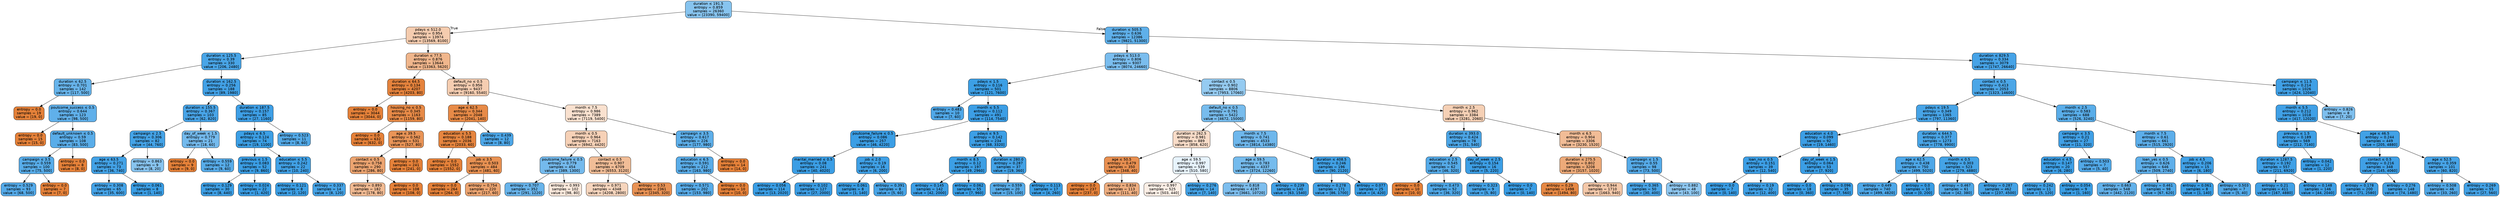 digraph Tree {
node [shape=box, style="filled, rounded", color="black", fontname="helvetica"] ;
edge [fontname="helvetica"] ;
0 [label=<duration &le; 191.5<br/>entropy = 0.859<br/>samples = 26360<br/>value = [23390, 59400]>, fillcolor="#87c4ef"] ;
1 [label=<pdays &le; 512.0<br/>entropy = 0.954<br/>samples = 13974<br/>value = [13569, 8100]>, fillcolor="#f5ccaf"] ;
0 -> 1 [labeldistance=2.5, labelangle=45, headlabel="True"] ;
2 [label=<duration &le; 125.5<br/>entropy = 0.39<br/>samples = 330<br/>value = [206, 2480]>, fillcolor="#49a5e7"] ;
1 -> 2 ;
3 [label=<duration &le; 62.5<br/>entropy = 0.701<br/>samples = 142<br/>value = [117, 500]>, fillcolor="#67b4eb"] ;
2 -> 3 ;
4 [label=<entropy = 0.0<br/>samples = 19<br/>value = [19, 0]>, fillcolor="#e58139"] ;
3 -> 4 ;
5 [label=<poutcome_success &le; 0.5<br/>entropy = 0.644<br/>samples = 123<br/>value = [98, 500]>, fillcolor="#60b0ea"] ;
3 -> 5 ;
6 [label=<entropy = 0.0<br/>samples = 15<br/>value = [15, 0]>, fillcolor="#e58139"] ;
5 -> 6 ;
7 [label=<default_unknown &le; 0.5<br/>entropy = 0.59<br/>samples = 108<br/>value = [83, 500]>, fillcolor="#5aade9"] ;
5 -> 7 ;
8 [label=<campaign &le; 3.5<br/>entropy = 0.559<br/>samples = 100<br/>value = [75, 500]>, fillcolor="#57ace9"] ;
7 -> 8 ;
9 [label=<entropy = 0.529<br/>samples = 93<br/>value = [68, 500]>, fillcolor="#54aae9"] ;
8 -> 9 ;
10 [label=<entropy = 0.0<br/>samples = 7<br/>value = [7, 0]>, fillcolor="#e58139"] ;
8 -> 10 ;
11 [label=<entropy = 0.0<br/>samples = 8<br/>value = [8, 0]>, fillcolor="#e58139"] ;
7 -> 11 ;
12 [label=<duration &le; 162.5<br/>entropy = 0.256<br/>samples = 188<br/>value = [89, 1980]>, fillcolor="#42a1e6"] ;
2 -> 12 ;
13 [label=<duration &le; 155.5<br/>entropy = 0.367<br/>samples = 103<br/>value = [62, 820]>, fillcolor="#48a4e7"] ;
12 -> 13 ;
14 [label=<campaign &le; 2.5<br/>entropy = 0.306<br/>samples = 82<br/>value = [44, 760]>, fillcolor="#44a3e7"] ;
13 -> 14 ;
15 [label=<age &le; 63.5<br/>entropy = 0.271<br/>samples = 73<br/>value = [36, 740]>, fillcolor="#43a2e6"] ;
14 -> 15 ;
16 [label=<entropy = 0.308<br/>samples = 65<br/>value = [35, 600]>, fillcolor="#45a3e7"] ;
15 -> 16 ;
17 [label=<entropy = 0.061<br/>samples = 8<br/>value = [1, 140]>, fillcolor="#3a9ee5"] ;
15 -> 17 ;
18 [label=<entropy = 0.863<br/>samples = 9<br/>value = [8, 20]>, fillcolor="#88c4ef"] ;
14 -> 18 ;
19 [label=<day_of_week &le; 1.5<br/>entropy = 0.779<br/>samples = 21<br/>value = [18, 60]>, fillcolor="#74baed"] ;
13 -> 19 ;
20 [label=<entropy = 0.0<br/>samples = 9<br/>value = [9, 0]>, fillcolor="#e58139"] ;
19 -> 20 ;
21 [label=<entropy = 0.559<br/>samples = 12<br/>value = [9, 60]>, fillcolor="#57ace9"] ;
19 -> 21 ;
22 [label=<duration &le; 187.5<br/>entropy = 0.157<br/>samples = 85<br/>value = [27, 1160]>, fillcolor="#3e9fe6"] ;
12 -> 22 ;
23 [label=<pdays &le; 6.5<br/>entropy = 0.124<br/>samples = 74<br/>value = [19, 1100]>, fillcolor="#3c9fe5"] ;
22 -> 23 ;
24 [label=<previous &le; 1.5<br/>entropy = 0.083<br/>samples = 52<br/>value = [9, 860]>, fillcolor="#3b9ee5"] ;
23 -> 24 ;
25 [label=<entropy = 0.129<br/>samples = 30<br/>value = [8, 440]>, fillcolor="#3d9fe5"] ;
24 -> 25 ;
26 [label=<entropy = 0.024<br/>samples = 22<br/>value = [1, 420]>, fillcolor="#399de5"] ;
24 -> 26 ;
27 [label=<education &le; 5.5<br/>entropy = 0.242<br/>samples = 22<br/>value = [10, 240]>, fillcolor="#41a1e6"] ;
23 -> 27 ;
28 [label=<entropy = 0.121<br/>samples = 8<br/>value = [2, 120]>, fillcolor="#3c9fe5"] ;
27 -> 28 ;
29 [label=<entropy = 0.337<br/>samples = 14<br/>value = [8, 120]>, fillcolor="#46a4e7"] ;
27 -> 29 ;
30 [label=<entropy = 0.523<br/>samples = 11<br/>value = [8, 60]>, fillcolor="#53aae8"] ;
22 -> 30 ;
31 [label=<duration &le; 77.5<br/>entropy = 0.876<br/>samples = 13644<br/>value = [13363, 5620]>, fillcolor="#f0b68c"] ;
1 -> 31 ;
32 [label=<duration &le; 64.5<br/>entropy = 0.134<br/>samples = 4207<br/>value = [4203, 80]>, fillcolor="#e5833d"] ;
31 -> 32 ;
33 [label=<entropy = 0.0<br/>samples = 3044<br/>value = [3044, 0]>, fillcolor="#e58139"] ;
32 -> 33 ;
34 [label=<housing_no &le; 0.5<br/>entropy = 0.345<br/>samples = 1163<br/>value = [1159, 80]>, fillcolor="#e78a47"] ;
32 -> 34 ;
35 [label=<entropy = 0.0<br/>samples = 632<br/>value = [632, 0]>, fillcolor="#e58139"] ;
34 -> 35 ;
36 [label=<age &le; 39.5<br/>entropy = 0.562<br/>samples = 531<br/>value = [527, 80]>, fillcolor="#e99457"] ;
34 -> 36 ;
37 [label=<contact &le; 0.5<br/>entropy = 0.758<br/>samples = 290<br/>value = [286, 80]>, fillcolor="#eca470"] ;
36 -> 37 ;
38 [label=<entropy = 0.893<br/>samples = 182<br/>value = [178, 80]>, fillcolor="#f1ba92"] ;
37 -> 38 ;
39 [label=<entropy = 0.0<br/>samples = 108<br/>value = [108, 0]>, fillcolor="#e58139"] ;
37 -> 39 ;
40 [label=<entropy = 0.0<br/>samples = 241<br/>value = [241, 0]>, fillcolor="#e58139"] ;
36 -> 40 ;
41 [label=<default_no &le; 0.5<br/>entropy = 0.956<br/>samples = 9437<br/>value = [9160, 5540]>, fillcolor="#f5cdb1"] ;
31 -> 41 ;
42 [label=<age &le; 62.5<br/>entropy = 0.344<br/>samples = 2048<br/>value = [2041, 140]>, fillcolor="#e78a47"] ;
41 -> 42 ;
43 [label=<education &le; 5.5<br/>entropy = 0.188<br/>samples = 2036<br/>value = [2033, 60]>, fillcolor="#e6853f"] ;
42 -> 43 ;
44 [label=<entropy = 0.0<br/>samples = 1552<br/>value = [1552, 0]>, fillcolor="#e58139"] ;
43 -> 44 ;
45 [label=<job &le; 3.5<br/>entropy = 0.503<br/>samples = 484<br/>value = [481, 60]>, fillcolor="#e89152"] ;
43 -> 45 ;
46 [label=<entropy = 0.0<br/>samples = 264<br/>value = [264, 0]>, fillcolor="#e58139"] ;
45 -> 46 ;
47 [label=<entropy = 0.754<br/>samples = 220<br/>value = [217, 60]>, fillcolor="#eca470"] ;
45 -> 47 ;
48 [label=<entropy = 0.439<br/>samples = 12<br/>value = [8, 80]>, fillcolor="#4da7e8"] ;
42 -> 48 ;
49 [label=<month &le; 7.5<br/>entropy = 0.986<br/>samples = 7389<br/>value = [7119, 5400]>, fillcolor="#f9e1cf"] ;
41 -> 49 ;
50 [label=<month &le; 0.5<br/>entropy = 0.964<br/>samples = 7163<br/>value = [6942, 4420]>, fillcolor="#f6d1b7"] ;
49 -> 50 ;
51 [label=<poutcome_failure &le; 0.5<br/>entropy = 0.779<br/>samples = 454<br/>value = [389, 1300]>, fillcolor="#74baed"] ;
50 -> 51 ;
52 [label=<entropy = 0.707<br/>samples = 352<br/>value = [291, 1220]>, fillcolor="#68b4eb"] ;
51 -> 52 ;
53 [label=<entropy = 0.993<br/>samples = 102<br/>value = [98, 80]>, fillcolor="#fae8db"] ;
51 -> 53 ;
54 [label=<contact &le; 0.5<br/>entropy = 0.907<br/>samples = 6709<br/>value = [6553, 3120]>, fillcolor="#f1bd97"] ;
50 -> 54 ;
55 [label=<entropy = 0.971<br/>samples = 4348<br/>value = [4208, 2800]>, fillcolor="#f6d5bd"] ;
54 -> 55 ;
56 [label=<entropy = 0.53<br/>samples = 2361<br/>value = [2345, 320]>, fillcolor="#e99254"] ;
54 -> 56 ;
57 [label=<campaign &le; 3.5<br/>entropy = 0.617<br/>samples = 226<br/>value = [177, 980]>, fillcolor="#5dafea"] ;
49 -> 57 ;
58 [label=<education &le; 6.5<br/>entropy = 0.591<br/>samples = 212<br/>value = [163, 980]>, fillcolor="#5aade9"] ;
57 -> 58 ;
59 [label=<entropy = 0.571<br/>samples = 202<br/>value = [153, 980]>, fillcolor="#58ace9"] ;
58 -> 59 ;
60 [label=<entropy = 0.0<br/>samples = 10<br/>value = [10, 0]>, fillcolor="#e58139"] ;
58 -> 60 ;
61 [label=<entropy = 0.0<br/>samples = 14<br/>value = [14, 0]>, fillcolor="#e58139"] ;
57 -> 61 ;
62 [label=<duration &le; 505.5<br/>entropy = 0.636<br/>samples = 12386<br/>value = [9821, 51300]>, fillcolor="#5fb0ea"] ;
0 -> 62 [labeldistance=2.5, labelangle=-45, headlabel="False"] ;
63 [label=<pdays &le; 513.0<br/>entropy = 0.806<br/>samples = 9307<br/>value = [8074, 24660]>, fillcolor="#7abdee"] ;
62 -> 63 ;
64 [label=<pdays &le; 1.5<br/>entropy = 0.116<br/>samples = 501<br/>value = [121, 7600]>, fillcolor="#3c9fe5"] ;
63 -> 64 ;
65 [label=<entropy = 0.483<br/>samples = 10<br/>value = [7, 60]>, fillcolor="#50a8e8"] ;
64 -> 65 ;
66 [label=<month &le; 5.5<br/>entropy = 0.112<br/>samples = 491<br/>value = [114, 7540]>, fillcolor="#3c9ee5"] ;
64 -> 66 ;
67 [label=<poutcome_failure &le; 0.5<br/>entropy = 0.086<br/>samples = 257<br/>value = [46, 4220]>, fillcolor="#3b9ee5"] ;
66 -> 67 ;
68 [label=<marital_married &le; 0.5<br/>entropy = 0.08<br/>samples = 241<br/>value = [40, 4020]>, fillcolor="#3b9ee5"] ;
67 -> 68 ;
69 [label=<entropy = 0.056<br/>samples = 114<br/>value = [13, 2020]>, fillcolor="#3a9ee5"] ;
68 -> 69 ;
70 [label=<entropy = 0.102<br/>samples = 127<br/>value = [27, 2000]>, fillcolor="#3c9ee5"] ;
68 -> 70 ;
71 [label=<job &le; 2.0<br/>entropy = 0.19<br/>samples = 16<br/>value = [6, 200]>, fillcolor="#3fa0e6"] ;
67 -> 71 ;
72 [label=<entropy = 0.061<br/>samples = 8<br/>value = [1, 140]>, fillcolor="#3a9ee5"] ;
71 -> 72 ;
73 [label=<entropy = 0.391<br/>samples = 8<br/>value = [5, 60]>, fillcolor="#49a5e7"] ;
71 -> 73 ;
74 [label=<pdays &le; 9.5<br/>entropy = 0.142<br/>samples = 234<br/>value = [68, 3320]>, fillcolor="#3d9fe6"] ;
66 -> 74 ;
75 [label=<month &le; 8.5<br/>entropy = 0.12<br/>samples = 197<br/>value = [49, 2960]>, fillcolor="#3c9fe5"] ;
74 -> 75 ;
76 [label=<entropy = 0.145<br/>samples = 142<br/>value = [42, 2000]>, fillcolor="#3d9fe6"] ;
75 -> 76 ;
77 [label=<entropy = 0.062<br/>samples = 55<br/>value = [7, 960]>, fillcolor="#3a9ee5"] ;
75 -> 77 ;
78 [label=<duration &le; 280.0<br/>entropy = 0.287<br/>samples = 37<br/>value = [19, 360]>, fillcolor="#43a2e6"] ;
74 -> 78 ;
79 [label=<entropy = 0.559<br/>samples = 20<br/>value = [15, 100]>, fillcolor="#57ace9"] ;
78 -> 79 ;
80 [label=<entropy = 0.113<br/>samples = 17<br/>value = [4, 260]>, fillcolor="#3c9fe5"] ;
78 -> 80 ;
81 [label=<contact &le; 0.5<br/>entropy = 0.902<br/>samples = 8806<br/>value = [7953, 17060]>, fillcolor="#95cbf1"] ;
63 -> 81 ;
82 [label=<default_no &le; 0.5<br/>entropy = 0.791<br/>samples = 5422<br/>value = [4672, 15000]>, fillcolor="#77bced"] ;
81 -> 82 ;
83 [label=<duration &le; 262.5<br/>entropy = 0.981<br/>samples = 889<br/>value = [858, 620]>, fillcolor="#f8dcc8"] ;
82 -> 83 ;
84 [label=<age &le; 50.5<br/>entropy = 0.479<br/>samples = 350<br/>value = [348, 40]>, fillcolor="#e88f50"] ;
83 -> 84 ;
85 [label=<entropy = 0.0<br/>samples = 237<br/>value = [237, 0]>, fillcolor="#e58139"] ;
84 -> 85 ;
86 [label=<entropy = 0.834<br/>samples = 113<br/>value = [111, 40]>, fillcolor="#eeae80"] ;
84 -> 86 ;
87 [label=<age &le; 59.5<br/>entropy = 0.997<br/>samples = 539<br/>value = [510, 580]>, fillcolor="#e7f3fc"] ;
83 -> 87 ;
88 [label=<entropy = 0.997<br/>samples = 525<br/>value = [503, 440]>, fillcolor="#fcefe6"] ;
87 -> 88 ;
89 [label=<entropy = 0.276<br/>samples = 14<br/>value = [7, 140]>, fillcolor="#43a2e6"] ;
87 -> 89 ;
90 [label=<month &le; 7.5<br/>entropy = 0.741<br/>samples = 4533<br/>value = [3814, 14380]>, fillcolor="#6eb7ec"] ;
82 -> 90 ;
91 [label=<age &le; 59.5<br/>entropy = 0.783<br/>samples = 4337<br/>value = [3724, 12260]>, fillcolor="#75bbed"] ;
90 -> 91 ;
92 [label=<entropy = 0.818<br/>samples = 4197<br/>value = [3661, 10720]>, fillcolor="#7dbeee"] ;
91 -> 92 ;
93 [label=<entropy = 0.239<br/>samples = 140<br/>value = [63, 1540]>, fillcolor="#41a1e6"] ;
91 -> 93 ;
94 [label=<duration &le; 408.5<br/>entropy = 0.246<br/>samples = 196<br/>value = [90, 2120]>, fillcolor="#41a1e6"] ;
90 -> 94 ;
95 [label=<entropy = 0.278<br/>samples = 171<br/>value = [86, 1700]>, fillcolor="#43a2e6"] ;
94 -> 95 ;
96 [label=<entropy = 0.077<br/>samples = 25<br/>value = [4, 420]>, fillcolor="#3b9ee5"] ;
94 -> 96 ;
97 [label=<month &le; 2.5<br/>entropy = 0.962<br/>samples = 3384<br/>value = [3281, 2060]>, fillcolor="#f5d0b5"] ;
81 -> 97 ;
98 [label=<duration &le; 393.0<br/>entropy = 0.424<br/>samples = 78<br/>value = [51, 540]>, fillcolor="#4ca6e7"] ;
97 -> 98 ;
99 [label=<education &le; 2.5<br/>entropy = 0.545<br/>samples = 62<br/>value = [46, 320]>, fillcolor="#55abe9"] ;
98 -> 99 ;
100 [label=<entropy = 0.0<br/>samples = 10<br/>value = [10, 0]>, fillcolor="#e58139"] ;
99 -> 100 ;
101 [label=<entropy = 0.473<br/>samples = 52<br/>value = [36, 320]>, fillcolor="#4fa8e8"] ;
99 -> 101 ;
102 [label=<day_of_week &le; 2.5<br/>entropy = 0.154<br/>samples = 16<br/>value = [5, 220]>, fillcolor="#3d9fe6"] ;
98 -> 102 ;
103 [label=<entropy = 0.323<br/>samples = 9<br/>value = [5, 80]>, fillcolor="#45a3e7"] ;
102 -> 103 ;
104 [label=<entropy = 0.0<br/>samples = 7<br/>value = [0, 140]>, fillcolor="#399de5"] ;
102 -> 104 ;
105 [label=<month &le; 6.5<br/>entropy = 0.904<br/>samples = 3306<br/>value = [3230, 1520]>, fillcolor="#f1bc96"] ;
97 -> 105 ;
106 [label=<duration &le; 275.5<br/>entropy = 0.802<br/>samples = 3208<br/>value = [3157, 1020]>, fillcolor="#edaa79"] ;
105 -> 106 ;
107 [label=<entropy = 0.29<br/>samples = 1498<br/>value = [1494, 80]>, fillcolor="#e68844"] ;
106 -> 107 ;
108 [label=<entropy = 0.944<br/>samples = 1710<br/>value = [1663, 940]>, fillcolor="#f4c8a9"] ;
106 -> 108 ;
109 [label=<campaign &le; 1.5<br/>entropy = 0.55<br/>samples = 98<br/>value = [73, 500]>, fillcolor="#56abe9"] ;
105 -> 109 ;
110 [label=<entropy = 0.365<br/>samples = 50<br/>value = [30, 400]>, fillcolor="#48a4e7"] ;
109 -> 110 ;
111 [label=<entropy = 0.882<br/>samples = 48<br/>value = [43, 100]>, fillcolor="#8ec7f0"] ;
109 -> 111 ;
112 [label=<duration &le; 829.5<br/>entropy = 0.334<br/>samples = 3079<br/>value = [1747, 26640]>, fillcolor="#46a3e7"] ;
62 -> 112 ;
113 [label=<contact &le; 0.5<br/>entropy = 0.413<br/>samples = 2053<br/>value = [1323, 14600]>, fillcolor="#4ba6e7"] ;
112 -> 113 ;
114 [label=<pdays &le; 19.5<br/>entropy = 0.349<br/>samples = 1365<br/>value = [797, 11360]>, fillcolor="#47a4e7"] ;
113 -> 114 ;
115 [label=<education &le; 4.0<br/>entropy = 0.099<br/>samples = 92<br/>value = [19, 1460]>, fillcolor="#3c9ee5"] ;
114 -> 115 ;
116 [label=<loan_no &le; 0.5<br/>entropy = 0.151<br/>samples = 39<br/>value = [12, 540]>, fillcolor="#3d9fe6"] ;
115 -> 116 ;
117 [label=<entropy = 0.0<br/>samples = 7<br/>value = [0, 140]>, fillcolor="#399de5"] ;
116 -> 117 ;
118 [label=<entropy = 0.19<br/>samples = 32<br/>value = [12, 400]>, fillcolor="#3fa0e6"] ;
116 -> 118 ;
119 [label=<day_of_week &le; 1.5<br/>entropy = 0.064<br/>samples = 53<br/>value = [7, 920]>, fillcolor="#3b9ee5"] ;
115 -> 119 ;
120 [label=<entropy = 0.0<br/>samples = 18<br/>value = [0, 360]>, fillcolor="#399de5"] ;
119 -> 120 ;
121 [label=<entropy = 0.096<br/>samples = 35<br/>value = [7, 560]>, fillcolor="#3b9ee5"] ;
119 -> 121 ;
122 [label=<duration &le; 644.5<br/>entropy = 0.377<br/>samples = 1273<br/>value = [778, 9900]>, fillcolor="#49a5e7"] ;
114 -> 122 ;
123 [label=<age &le; 62.5<br/>entropy = 0.438<br/>samples = 750<br/>value = [499, 5020]>, fillcolor="#4da7e8"] ;
122 -> 123 ;
124 [label=<entropy = 0.449<br/>samples = 740<br/>value = [499, 4820]>, fillcolor="#4da7e8"] ;
123 -> 124 ;
125 [label=<entropy = 0.0<br/>samples = 10<br/>value = [0, 200]>, fillcolor="#399de5"] ;
123 -> 125 ;
126 [label=<month &le; 0.5<br/>entropy = 0.303<br/>samples = 523<br/>value = [279, 4880]>, fillcolor="#44a3e6"] ;
122 -> 126 ;
127 [label=<entropy = 0.467<br/>samples = 61<br/>value = [42, 380]>, fillcolor="#4fa8e8"] ;
126 -> 127 ;
128 [label=<entropy = 0.287<br/>samples = 462<br/>value = [237, 4500]>, fillcolor="#43a2e6"] ;
126 -> 128 ;
129 [label=<month &le; 2.5<br/>entropy = 0.583<br/>samples = 688<br/>value = [526, 3240]>, fillcolor="#59ade9"] ;
113 -> 129 ;
130 [label=<campaign &le; 3.5<br/>entropy = 0.21<br/>samples = 27<br/>value = [11, 320]>, fillcolor="#40a0e6"] ;
129 -> 130 ;
131 [label=<education &le; 4.5<br/>entropy = 0.147<br/>samples = 20<br/>value = [6, 280]>, fillcolor="#3d9fe6"] ;
130 -> 131 ;
132 [label=<entropy = 0.242<br/>samples = 11<br/>value = [5, 120]>, fillcolor="#41a1e6"] ;
131 -> 132 ;
133 [label=<entropy = 0.054<br/>samples = 9<br/>value = [1, 160]>, fillcolor="#3a9ee5"] ;
131 -> 133 ;
134 [label=<entropy = 0.503<br/>samples = 7<br/>value = [5, 40]>, fillcolor="#52a9e8"] ;
130 -> 134 ;
135 [label=<month &le; 7.5<br/>entropy = 0.61<br/>samples = 661<br/>value = [515, 2920]>, fillcolor="#5caeea"] ;
129 -> 135 ;
136 [label=<loan_yes &le; 0.5<br/>entropy = 0.626<br/>samples = 646<br/>value = [509, 2740]>, fillcolor="#5eafea"] ;
135 -> 136 ;
137 [label=<entropy = 0.663<br/>samples = 548<br/>value = [442, 2120]>, fillcolor="#62b1ea"] ;
136 -> 137 ;
138 [label=<entropy = 0.461<br/>samples = 98<br/>value = [67, 620]>, fillcolor="#4ea8e8"] ;
136 -> 138 ;
139 [label=<job &le; 4.5<br/>entropy = 0.206<br/>samples = 15<br/>value = [6, 180]>, fillcolor="#40a0e6"] ;
135 -> 139 ;
140 [label=<entropy = 0.061<br/>samples = 8<br/>value = [1, 140]>, fillcolor="#3a9ee5"] ;
139 -> 140 ;
141 [label=<entropy = 0.503<br/>samples = 7<br/>value = [5, 40]>, fillcolor="#52a9e8"] ;
139 -> 141 ;
142 [label=<campaign &le; 11.5<br/>entropy = 0.214<br/>samples = 1026<br/>value = [424, 12040]>, fillcolor="#40a0e6"] ;
112 -> 142 ;
143 [label=<month &le; 5.5<br/>entropy = 0.212<br/>samples = 1018<br/>value = [417, 12020]>, fillcolor="#40a0e6"] ;
142 -> 143 ;
144 [label=<previous &le; 1.5<br/>entropy = 0.189<br/>samples = 569<br/>value = [212, 7140]>, fillcolor="#3fa0e6"] ;
143 -> 144 ;
145 [label=<duration &le; 1287.5<br/>entropy = 0.192<br/>samples = 557<br/>value = [211, 6920]>, fillcolor="#3fa0e6"] ;
144 -> 145 ;
146 [label=<entropy = 0.21<br/>samples = 411<br/>value = [167, 4880]>, fillcolor="#40a0e6"] ;
145 -> 146 ;
147 [label=<entropy = 0.148<br/>samples = 146<br/>value = [44, 2040]>, fillcolor="#3d9fe6"] ;
145 -> 147 ;
148 [label=<entropy = 0.042<br/>samples = 12<br/>value = [1, 220]>, fillcolor="#3a9de5"] ;
144 -> 148 ;
149 [label=<age &le; 46.5<br/>entropy = 0.244<br/>samples = 449<br/>value = [205, 4880]>, fillcolor="#41a1e6"] ;
143 -> 149 ;
150 [label=<contact &le; 0.5<br/>entropy = 0.216<br/>samples = 348<br/>value = [145, 4060]>, fillcolor="#40a0e6"] ;
149 -> 150 ;
151 [label=<entropy = 0.178<br/>samples = 200<br/>value = [71, 2580]>, fillcolor="#3ea0e6"] ;
150 -> 151 ;
152 [label=<entropy = 0.276<br/>samples = 148<br/>value = [74, 1480]>, fillcolor="#43a2e6"] ;
150 -> 152 ;
153 [label=<age &le; 52.5<br/>entropy = 0.359<br/>samples = 101<br/>value = [60, 820]>, fillcolor="#47a4e7"] ;
149 -> 153 ;
154 [label=<entropy = 0.508<br/>samples = 46<br/>value = [33, 260]>, fillcolor="#52a9e8"] ;
153 -> 154 ;
155 [label=<entropy = 0.269<br/>samples = 55<br/>value = [27, 560]>, fillcolor="#43a2e6"] ;
153 -> 155 ;
156 [label=<entropy = 0.826<br/>samples = 8<br/>value = [7, 20]>, fillcolor="#7ebfee"] ;
142 -> 156 ;
}